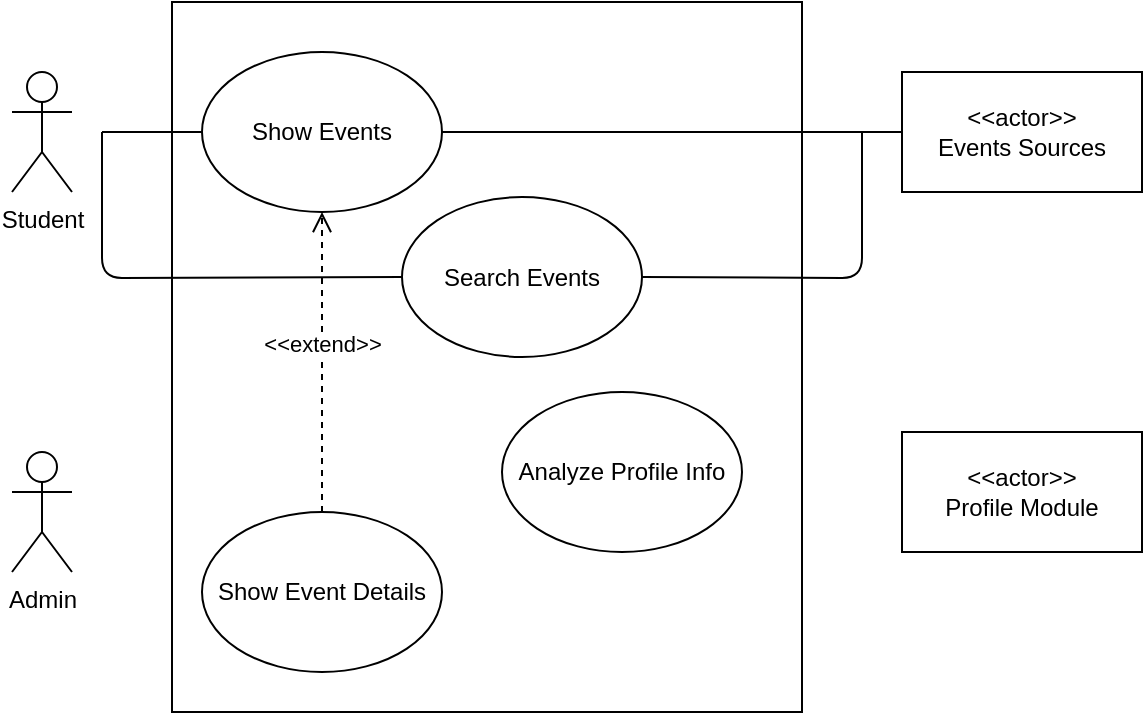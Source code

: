 <mxfile version="10.6.0" type="github"><diagram id="_cXw7HFXTdJNWW8_YA8H" name="Page-1"><mxGraphModel dx="754" dy="467" grid="1" gridSize="10" guides="1" tooltips="1" connect="1" arrows="1" fold="1" page="1" pageScale="1" pageWidth="827" pageHeight="1169" math="0" shadow="0"><root><mxCell id="0"/><mxCell id="1" parent="0"/><mxCell id="z3IeKz210zmO5rlaESq3-1" value="" style="rounded=0;whiteSpace=wrap;html=1;" parent="1" vertex="1"><mxGeometry x="145" y="155" width="315" height="355" as="geometry"/></mxCell><mxCell id="z3IeKz210zmO5rlaESq3-2" value="Student&lt;br&gt;" style="shape=umlActor;verticalLabelPosition=bottom;labelBackgroundColor=#ffffff;verticalAlign=top;html=1;outlineConnect=0;" parent="1" vertex="1"><mxGeometry x="65" y="190" width="30" height="60" as="geometry"/></mxCell><mxCell id="z3IeKz210zmO5rlaESq3-5" value="Show Events&lt;br&gt;" style="ellipse;whiteSpace=wrap;html=1;" parent="1" vertex="1"><mxGeometry x="160" y="180" width="120" height="80" as="geometry"/></mxCell><mxCell id="z3IeKz210zmO5rlaESq3-9" value="" style="endArrow=none;html=1;entryX=0;entryY=0.5;entryDx=0;entryDy=0;" parent="1" target="z3IeKz210zmO5rlaESq3-5" edge="1"><mxGeometry width="50" height="50" relative="1" as="geometry"><mxPoint x="110" y="220" as="sourcePoint"/><mxPoint x="165" y="190" as="targetPoint"/></mxGeometry></mxCell><mxCell id="z3IeKz210zmO5rlaESq3-10" value="&amp;lt;&amp;lt;actor&amp;gt;&amp;gt;&lt;br&gt;Events Sources&lt;br&gt;" style="rounded=0;whiteSpace=wrap;html=1;" parent="1" vertex="1"><mxGeometry x="510" y="190" width="120" height="60" as="geometry"/></mxCell><mxCell id="z3IeKz210zmO5rlaESq3-11" value="" style="endArrow=none;html=1;entryX=0;entryY=0.5;entryDx=0;entryDy=0;exitX=1;exitY=0.5;exitDx=0;exitDy=0;" parent="1" source="z3IeKz210zmO5rlaESq3-5" target="z3IeKz210zmO5rlaESq3-10" edge="1"><mxGeometry width="50" height="50" relative="1" as="geometry"><mxPoint x="410" y="240" as="sourcePoint"/><mxPoint x="460" y="190" as="targetPoint"/></mxGeometry></mxCell><mxCell id="z3IeKz210zmO5rlaESq3-13" value="Search Events&lt;br&gt;" style="ellipse;whiteSpace=wrap;html=1;" parent="1" vertex="1"><mxGeometry x="260" y="252.5" width="120" height="80" as="geometry"/></mxCell><mxCell id="z3IeKz210zmO5rlaESq3-15" value="" style="endArrow=none;html=1;entryX=0;entryY=0.5;entryDx=0;entryDy=0;" parent="1" target="z3IeKz210zmO5rlaESq3-13" edge="1"><mxGeometry width="50" height="50" relative="1" as="geometry"><mxPoint x="110" y="220" as="sourcePoint"/><mxPoint x="110" y="530" as="targetPoint"/><Array as="points"><mxPoint x="110" y="293"/></Array></mxGeometry></mxCell><mxCell id="z3IeKz210zmO5rlaESq3-16" value="" style="endArrow=none;html=1;exitX=1;exitY=0.5;exitDx=0;exitDy=0;" parent="1" source="z3IeKz210zmO5rlaESq3-13" edge="1"><mxGeometry width="50" height="50" relative="1" as="geometry"><mxPoint x="413" y="345" as="sourcePoint"/><mxPoint x="490" y="220" as="targetPoint"/><Array as="points"><mxPoint x="490" y="293"/></Array></mxGeometry></mxCell><mxCell id="z3IeKz210zmO5rlaESq3-17" value="Show Event Details" style="ellipse;whiteSpace=wrap;html=1;" parent="1" vertex="1"><mxGeometry x="160" y="410" width="120" height="80" as="geometry"/></mxCell><mxCell id="x9w9-EI4cFK7mtnW0X9c-1" value="Admin&lt;br&gt;" style="shape=umlActor;verticalLabelPosition=bottom;labelBackgroundColor=#ffffff;verticalAlign=top;html=1;outlineConnect=0;" vertex="1" parent="1"><mxGeometry x="65" y="380" width="30" height="60" as="geometry"/></mxCell><mxCell id="x9w9-EI4cFK7mtnW0X9c-2" value="&amp;lt;&amp;lt;extend&amp;gt;&amp;gt;&lt;br&gt;" style="html=1;verticalAlign=bottom;endArrow=open;dashed=1;endSize=8;exitX=0.5;exitY=0;exitDx=0;exitDy=0;entryX=0.5;entryY=1;entryDx=0;entryDy=0;" edge="1" parent="1" source="z3IeKz210zmO5rlaESq3-17" target="z3IeKz210zmO5rlaESq3-5"><mxGeometry relative="1" as="geometry"><mxPoint x="140" y="530" as="sourcePoint"/><mxPoint x="60" y="530" as="targetPoint"/></mxGeometry></mxCell><mxCell id="x9w9-EI4cFK7mtnW0X9c-3" value="Analyze Profile Info&lt;br&gt;" style="ellipse;whiteSpace=wrap;html=1;" vertex="1" parent="1"><mxGeometry x="310" y="350" width="120" height="80" as="geometry"/></mxCell><mxCell id="x9w9-EI4cFK7mtnW0X9c-4" value="&amp;lt;&amp;lt;actor&amp;gt;&amp;gt;&lt;br&gt;Profile Module&lt;br&gt;" style="rounded=0;whiteSpace=wrap;html=1;" vertex="1" parent="1"><mxGeometry x="510" y="370" width="120" height="60" as="geometry"/></mxCell></root></mxGraphModel></diagram></mxfile>